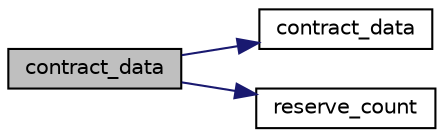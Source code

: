 digraph "contract_data"
{
 // INTERACTIVE_SVG=YES
 // LATEX_PDF_SIZE
  edge [fontname="Helvetica",fontsize="10",labelfontname="Helvetica",labelfontsize="10"];
  node [fontname="Helvetica",fontsize="10",shape=record];
  rankdir="LR";
  Node1 [label="contract_data",height=0.2,width=0.4,color="black", fillcolor="grey75", style="filled", fontcolor="black",tooltip=" "];
  Node1 -> Node2 [color="midnightblue",fontsize="10",style="solid",fontname="Helvetica"];
  Node2 [label="contract_data",height=0.2,width=0.4,color="black", fillcolor="white", style="filled",URL="$merge__cast_8h.html#acd9a5341808f2b6416c6c1c9b0fb7d35",tooltip=" "];
  Node1 -> Node3 [color="midnightblue",fontsize="10",style="solid",fontname="Helvetica"];
  Node3 [label="reserve_count",height=0.2,width=0.4,color="black", fillcolor="white", style="filled",URL="$merge__cast_8h.html#a038699fe5eb12405a92cab2300b5a62e",tooltip=" "];
}
